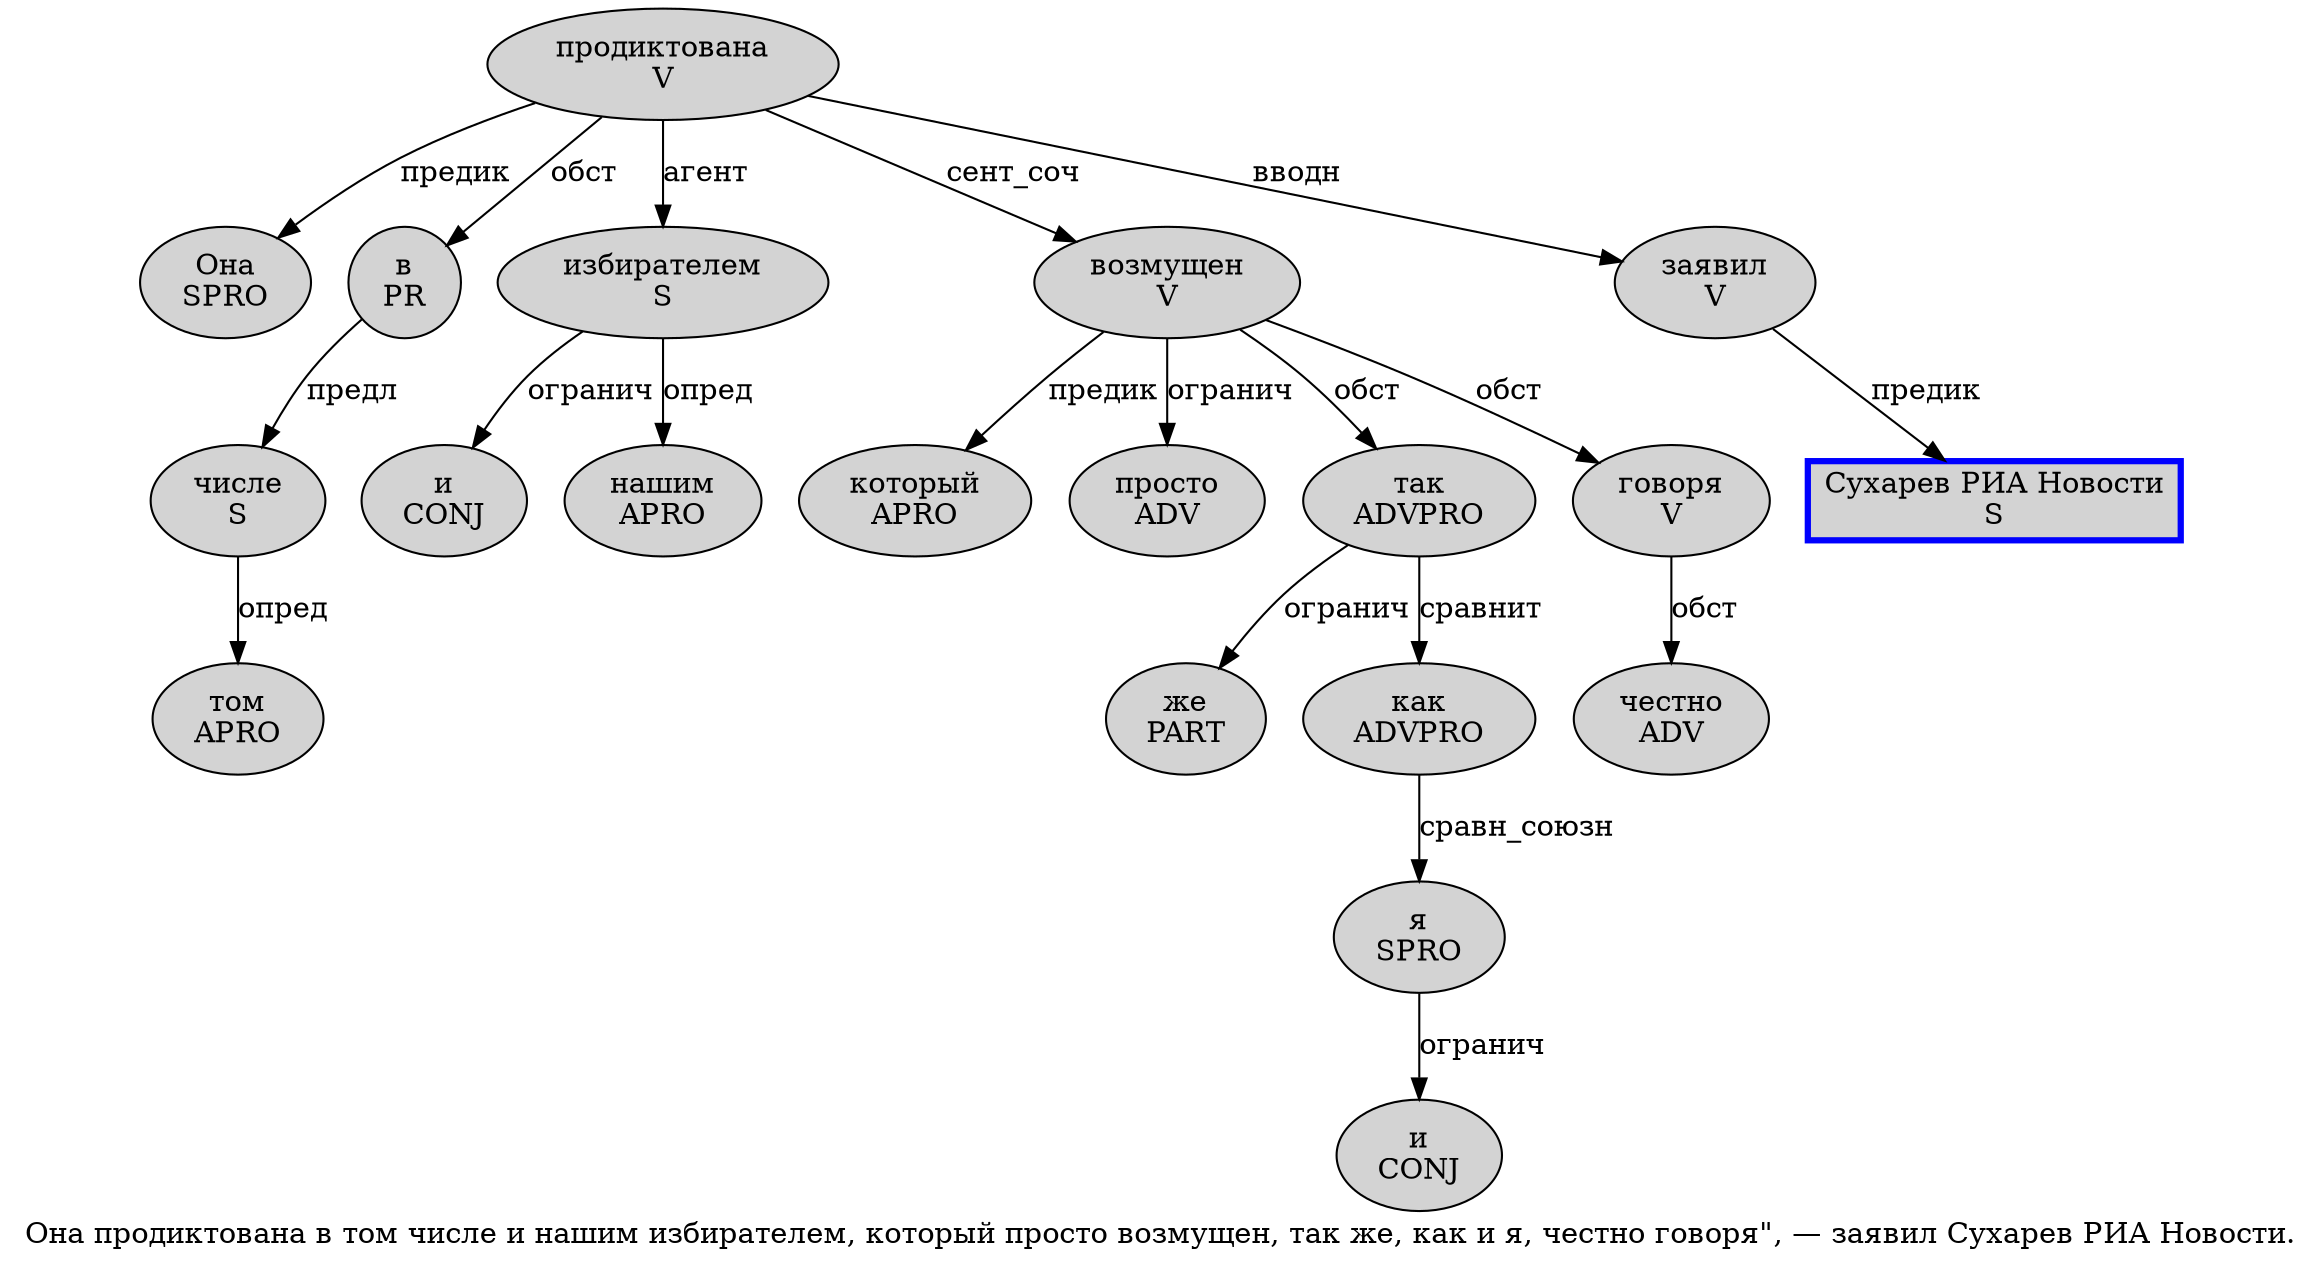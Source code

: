 digraph SENTENCE_818 {
	graph [label="Она продиктована в том числе и нашим избирателем, который просто возмущен, так же, как и я, честно говоря\", — заявил Сухарев РИА Новости."]
	node [style=filled]
		0 [label="Она
SPRO" color="" fillcolor=lightgray penwidth=1 shape=ellipse]
		1 [label="продиктована
V" color="" fillcolor=lightgray penwidth=1 shape=ellipse]
		2 [label="в
PR" color="" fillcolor=lightgray penwidth=1 shape=ellipse]
		3 [label="том
APRO" color="" fillcolor=lightgray penwidth=1 shape=ellipse]
		4 [label="числе
S" color="" fillcolor=lightgray penwidth=1 shape=ellipse]
		5 [label="и
CONJ" color="" fillcolor=lightgray penwidth=1 shape=ellipse]
		6 [label="нашим
APRO" color="" fillcolor=lightgray penwidth=1 shape=ellipse]
		7 [label="избирателем
S" color="" fillcolor=lightgray penwidth=1 shape=ellipse]
		9 [label="который
APRO" color="" fillcolor=lightgray penwidth=1 shape=ellipse]
		10 [label="просто
ADV" color="" fillcolor=lightgray penwidth=1 shape=ellipse]
		11 [label="возмущен
V" color="" fillcolor=lightgray penwidth=1 shape=ellipse]
		13 [label="так
ADVPRO" color="" fillcolor=lightgray penwidth=1 shape=ellipse]
		14 [label="же
PART" color="" fillcolor=lightgray penwidth=1 shape=ellipse]
		16 [label="как
ADVPRO" color="" fillcolor=lightgray penwidth=1 shape=ellipse]
		17 [label="и
CONJ" color="" fillcolor=lightgray penwidth=1 shape=ellipse]
		18 [label="я
SPRO" color="" fillcolor=lightgray penwidth=1 shape=ellipse]
		20 [label="честно
ADV" color="" fillcolor=lightgray penwidth=1 shape=ellipse]
		21 [label="говоря
V" color="" fillcolor=lightgray penwidth=1 shape=ellipse]
		25 [label="заявил
V" color="" fillcolor=lightgray penwidth=1 shape=ellipse]
		26 [label="Сухарев РИА Новости
S" color=blue fillcolor=lightgray penwidth=3 shape=box]
			4 -> 3 [label="опред"]
			2 -> 4 [label="предл"]
			16 -> 18 [label="сравн_союзн"]
			21 -> 20 [label="обст"]
			11 -> 9 [label="предик"]
			11 -> 10 [label="огранич"]
			11 -> 13 [label="обст"]
			11 -> 21 [label="обст"]
			25 -> 26 [label="предик"]
			13 -> 14 [label="огранич"]
			13 -> 16 [label="сравнит"]
			7 -> 5 [label="огранич"]
			7 -> 6 [label="опред"]
			1 -> 0 [label="предик"]
			1 -> 2 [label="обст"]
			1 -> 7 [label="агент"]
			1 -> 11 [label="сент_соч"]
			1 -> 25 [label="вводн"]
			18 -> 17 [label="огранич"]
}